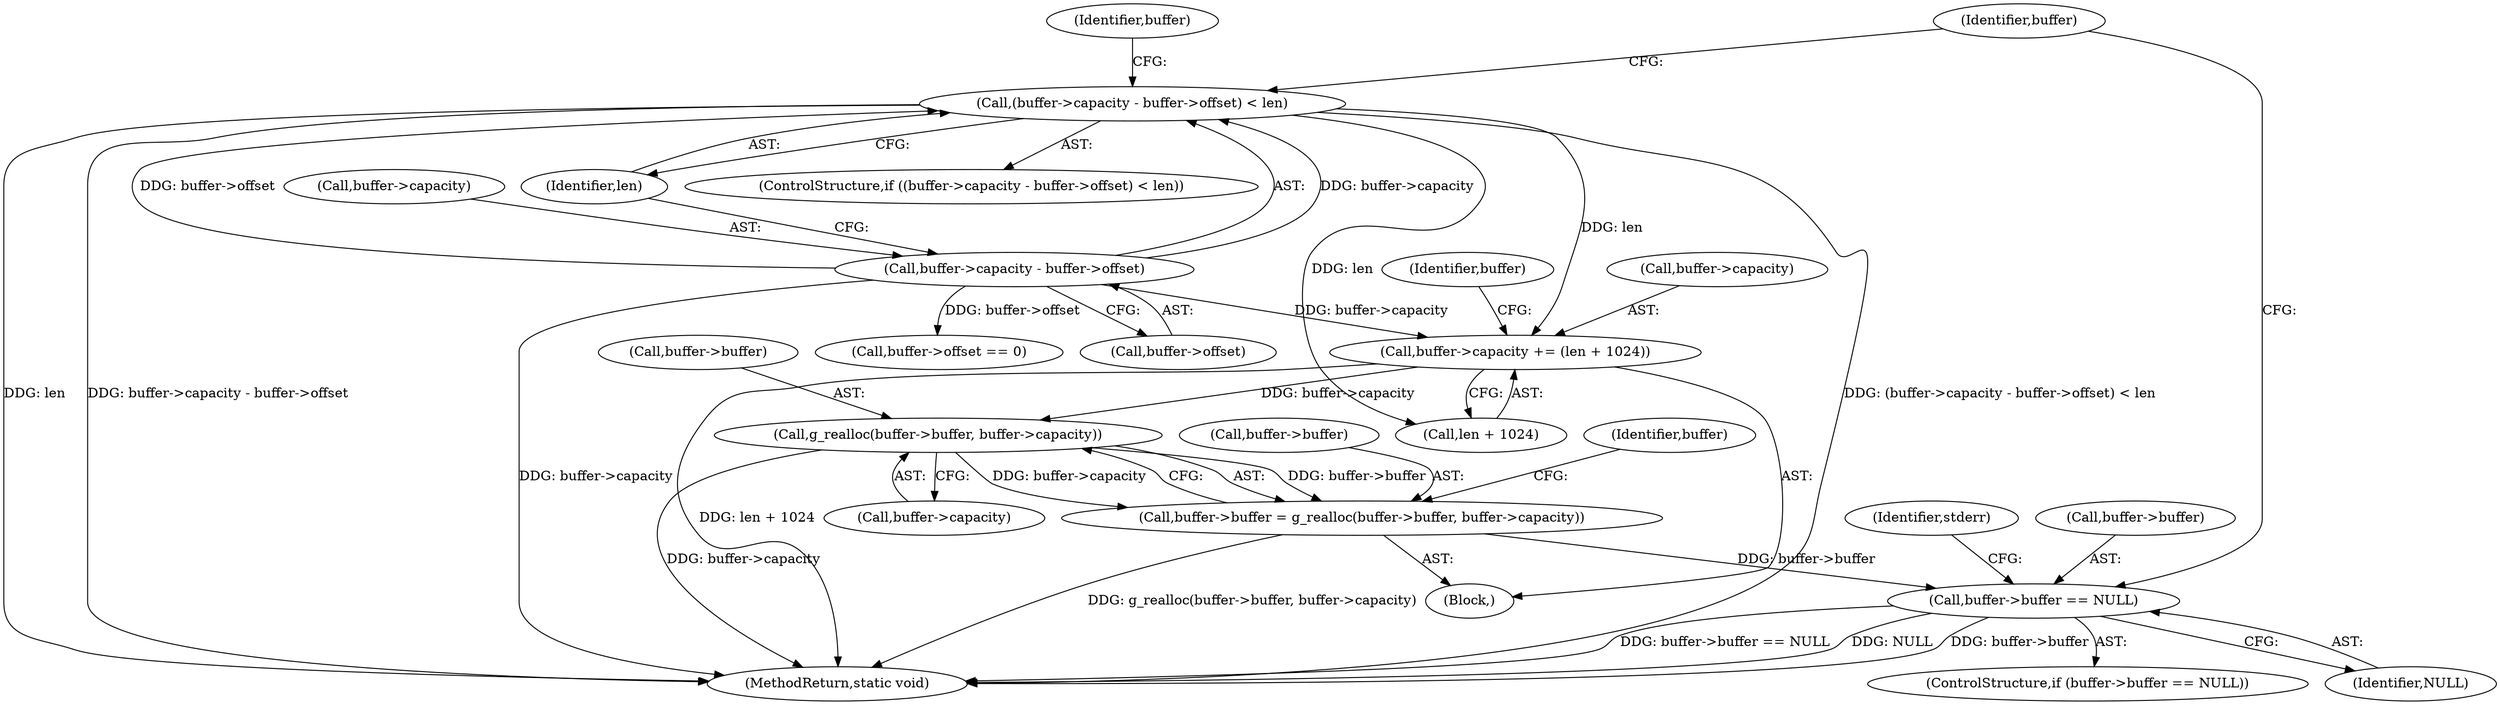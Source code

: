 digraph "0_qemu_9f64916da20eea67121d544698676295bbb105a7_10@API" {
"1000234" [label="(Call,g_realloc(buffer->buffer, buffer->capacity))"];
"1000223" [label="(Call,buffer->capacity += (len + 1024))"];
"1000213" [label="(Call,(buffer->capacity - buffer->offset) < len)"];
"1000214" [label="(Call,buffer->capacity - buffer->offset)"];
"1000230" [label="(Call,buffer->buffer = g_realloc(buffer->buffer, buffer->capacity))"];
"1000242" [label="(Call,buffer->buffer == NULL)"];
"1000246" [label="(Identifier,NULL)"];
"1000224" [label="(Call,buffer->capacity)"];
"1000249" [label="(Identifier,stderr)"];
"1000243" [label="(Call,buffer->buffer)"];
"1000225" [label="(Identifier,buffer)"];
"1000215" [label="(Call,buffer->capacity)"];
"1000257" [label="(Identifier,buffer)"];
"1000213" [label="(Call,(buffer->capacity - buffer->offset) < len)"];
"1000232" [label="(Identifier,buffer)"];
"1000214" [label="(Call,buffer->capacity - buffer->offset)"];
"1000242" [label="(Call,buffer->buffer == NULL)"];
"1000230" [label="(Call,buffer->buffer = g_realloc(buffer->buffer, buffer->capacity))"];
"1000411" [label="(MethodReturn,static void)"];
"1000222" [label="(Block,)"];
"1000241" [label="(ControlStructure,if (buffer->buffer == NULL))"];
"1000238" [label="(Call,buffer->capacity)"];
"1000227" [label="(Call,len + 1024)"];
"1000218" [label="(Call,buffer->offset)"];
"1000223" [label="(Call,buffer->capacity += (len + 1024))"];
"1000212" [label="(ControlStructure,if ((buffer->capacity - buffer->offset) < len))"];
"1000221" [label="(Identifier,len)"];
"1000244" [label="(Identifier,buffer)"];
"1000235" [label="(Call,buffer->buffer)"];
"1000231" [label="(Call,buffer->buffer)"];
"1000234" [label="(Call,g_realloc(buffer->buffer, buffer->capacity))"];
"1000255" [label="(Call,buffer->offset == 0)"];
"1000234" -> "1000230"  [label="AST: "];
"1000234" -> "1000238"  [label="CFG: "];
"1000235" -> "1000234"  [label="AST: "];
"1000238" -> "1000234"  [label="AST: "];
"1000230" -> "1000234"  [label="CFG: "];
"1000234" -> "1000411"  [label="DDG: buffer->capacity"];
"1000234" -> "1000230"  [label="DDG: buffer->buffer"];
"1000234" -> "1000230"  [label="DDG: buffer->capacity"];
"1000223" -> "1000234"  [label="DDG: buffer->capacity"];
"1000223" -> "1000222"  [label="AST: "];
"1000223" -> "1000227"  [label="CFG: "];
"1000224" -> "1000223"  [label="AST: "];
"1000227" -> "1000223"  [label="AST: "];
"1000232" -> "1000223"  [label="CFG: "];
"1000223" -> "1000411"  [label="DDG: len + 1024"];
"1000213" -> "1000223"  [label="DDG: len"];
"1000214" -> "1000223"  [label="DDG: buffer->capacity"];
"1000213" -> "1000212"  [label="AST: "];
"1000213" -> "1000221"  [label="CFG: "];
"1000214" -> "1000213"  [label="AST: "];
"1000221" -> "1000213"  [label="AST: "];
"1000225" -> "1000213"  [label="CFG: "];
"1000257" -> "1000213"  [label="CFG: "];
"1000213" -> "1000411"  [label="DDG: len"];
"1000213" -> "1000411"  [label="DDG: buffer->capacity - buffer->offset"];
"1000213" -> "1000411"  [label="DDG: (buffer->capacity - buffer->offset) < len"];
"1000214" -> "1000213"  [label="DDG: buffer->capacity"];
"1000214" -> "1000213"  [label="DDG: buffer->offset"];
"1000213" -> "1000227"  [label="DDG: len"];
"1000214" -> "1000218"  [label="CFG: "];
"1000215" -> "1000214"  [label="AST: "];
"1000218" -> "1000214"  [label="AST: "];
"1000221" -> "1000214"  [label="CFG: "];
"1000214" -> "1000411"  [label="DDG: buffer->capacity"];
"1000214" -> "1000255"  [label="DDG: buffer->offset"];
"1000230" -> "1000222"  [label="AST: "];
"1000231" -> "1000230"  [label="AST: "];
"1000244" -> "1000230"  [label="CFG: "];
"1000230" -> "1000411"  [label="DDG: g_realloc(buffer->buffer, buffer->capacity)"];
"1000230" -> "1000242"  [label="DDG: buffer->buffer"];
"1000242" -> "1000241"  [label="AST: "];
"1000242" -> "1000246"  [label="CFG: "];
"1000243" -> "1000242"  [label="AST: "];
"1000246" -> "1000242"  [label="AST: "];
"1000249" -> "1000242"  [label="CFG: "];
"1000257" -> "1000242"  [label="CFG: "];
"1000242" -> "1000411"  [label="DDG: buffer->buffer == NULL"];
"1000242" -> "1000411"  [label="DDG: NULL"];
"1000242" -> "1000411"  [label="DDG: buffer->buffer"];
}
